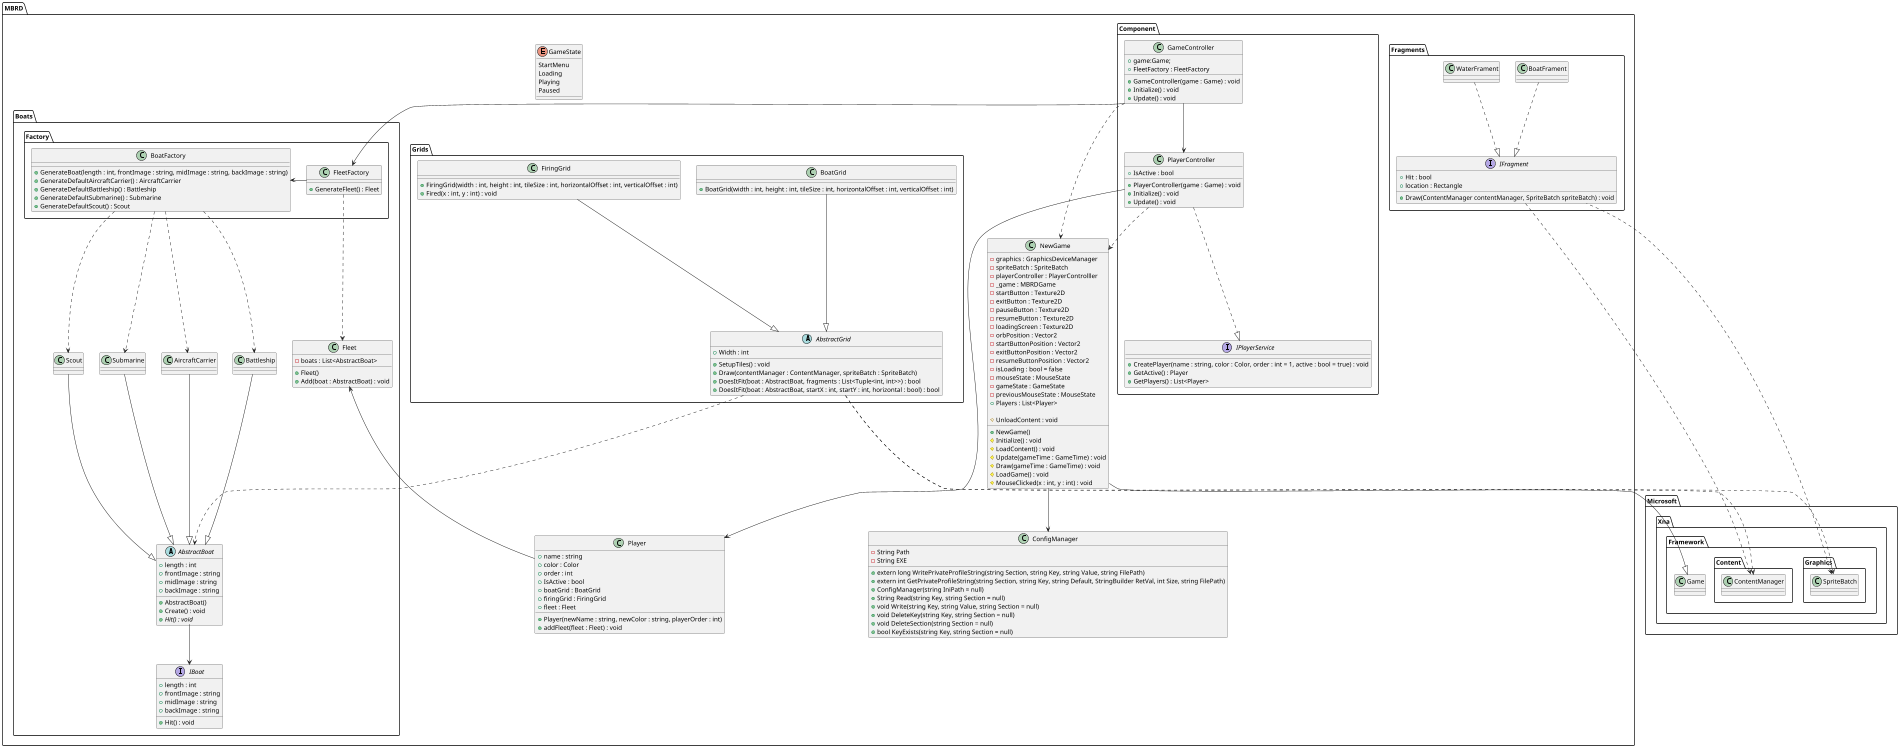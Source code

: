 ﻿@startuml
set namespaceSeparator ::
scale max 1900 width

MBRD::NewGame -down-|> Microsoft::Xna::Framework::Game
MBRD::NewGame --> MBRD::ConfigManager
MBRD::NewGame::GameState -right-> MBRD::GameState

MBRD::Component::PlayerController ..|> MBRD::Component::IPlayerService
MBRD::Component::PlayerController --> MBRD::Player
MBRD::Component::PlayerController ..> MBRD::NewGame

MBRD::Component::GameController --> MBRD::Component::PlayerController
MBRD::Component::GameController --> MBRD::Boats::Factory::FleetFactory
MBRD::Component::GameController ..> MBRD::NewGame

MBRD::Boats::AbstractBoat --> MBRD::Boats::IBoat
MBRD::Boats::Fleet <-- MBRD::Player 
MBRD::Boats::AircraftCarrier --|> MBRD::Boats::AbstractBoat
MBRD::Boats::Battleship --|> MBRD::Boats::AbstractBoat
MBRD::Boats::Scout --|> MBRD::Boats::AbstractBoat
MBRD::Boats::Submarine --|> MBRD::Boats::AbstractBoat
MBRD::Boats::Fleet::add .up.> MBRD::Boats::AbstractBoat 

MBRD::Boats::Factory::FleetFactory ..> MBRD::Boats::Fleet
MBRD::Boats::Factory::FleetFactory -left-> MBRD::Boats::Factory::BoatFactory
MBRD::Boats::Factory::BoatFactory ..> MBRD::Boats::AircraftCarrier 
MBRD::Boats::Factory::BoatFactory ..> MBRD::Boats::Battleship 
MBRD::Boats::Factory::BoatFactory ..> MBRD::Boats::Scout 
MBRD::Boats::Factory::BoatFactory ..> MBRD::Boats::Submarine 

MBRD::Fragments::BoatFrament ..|> MBRD::Fragments::IFragment
MBRD::Fragments::WaterFrament ..|> MBRD::Fragments::IFragment

MBRD::Fragments::IFragment ..> Microsoft::Xna::Framework::Content::ContentManager
MBRD::Fragments::IFragment .up.> Microsoft::Xna::Framework::Graphics::SpriteBatch

MBRD::Grids::AbstractGrid ..> Microsoft::Xna::Framework::Content::ContentManager
MBRD::Grids::AbstractGrid ..> Microsoft::Xna::Framework::Graphics::SpriteBatch
MBRD::Grids::AbstractGrid ..> MBRD::Boats::AbstractBoat

MBRD::Grids::BoatGrid --|> MBRD::Grids::AbstractGrid
MBRD::Grids::FiringGrid --|> MBRD::Grids::AbstractGrid

class MBRD::Player {
  +name : string 
  +color : Color 
  +order : int 
  +IsActive : bool
  +boatGrid : BoatGrid 
  +firingGrid : FiringGrid 
  +fleet : Fleet

  +Player(newName : string, newColor : string, playerOrder : int)
  +addFleet(fleet : Fleet) : void 
}

class MBRD::Boats::Fleet {
  -boats : List<AbstractBoat>

  +Fleet()
  +Add(boat : AbstractBoat) : void 
}

interface MBRD::Boats::IBoat {
  +length : int 
  +frontImage : string 
  +midImage : string 
  +backImage : string 

  +Hit() : void
}

abstract class MBRD::Boats::AbstractBoat{
  +length : int 
  +frontImage : string 
  +midImage : string 
  +backImage : string 

  +AbstractBoat()
  +Create() : void 
  +{abstract} Hit() : void 
}

class MBRD::Boats::AircraftCarrier
class MBRD::Boats::Battleship
class MBRD::Boats::Scout
class MBRD::Boats::Submarine

class MBRD::Boats::Factory::BoatFactory {
  +GenerateBoat(length : int, frontImage : string, midImage : string, backImage : string)
  +GenerateDefaultAircraftCarrier() : AircraftCarrier 
  +GenerateDefaultBattleship() : Battleship 
  +GenerateDefaultSubmarine() : Submarine 
  +GenerateDefaultScout() : Scout 
}

class MBRD::Boats::Factory::FleetFactory {
  +GenerateFleet() : Fleet 
}

abstract class MBRD::Grids::AbstractGrid {
  +Width : int 

  +SetupTiles() : void
  +Draw(contentManager : ContentManager, spriteBatch : SpriteBatch)
  +DoesItFit(boat : AbstractBoat, fragments : List<Tuple<int, int>>) : bool
  +DoesItFit(boat : AbstractBoat, startX : int, startY : int, horizontal : bool) : bool
}

class MBRD::Grids::BoatGrid {
  +BoatGrid(width : int, height : int, tileSize : int, horizontalOffset : int, verticalOffset : int)
}

class MBRD::Grids::FiringGrid {
  +FiringGrid(width : int, height : int, tileSize : int, horizontalOffset : int, verticalOffset : int)
  +Fired(x : int, y : int) : void
}

class MBRD::NewGame {
  -graphics : GraphicsDeviceManager 
  -spriteBatch : SpriteBatch 
  -playerController : PlayerControlller
  -_game : MBRDGame 
  -startButton : Texture2D 
  -exitButton : Texture2D 
  -pauseButton : Texture2D 
  -resumeButton : Texture2D 
  -loadingScreen : Texture2D 
  -orbPosition : Vector2 
  -startButtonPosition : Vector2 
  -exitButtonPosition : Vector2 
  -resumeButtonPosition : Vector2 
  -isLoading : bool = false
  -mouseState : MouseState 
  -gameState : GameState 
  -previousMouseState : MouseState 
  +Players : List<Player>

  +NewGame()
  #Initialize() : void
  #LoadContent() : void
  #UnloadContent : void
  #Update(gameTime : GameTime) : void
  #Draw(gameTime : GameTime) : void
  #LoadGame() : void
  #MouseClicked(x : int, y : int) : void
}

interface MBRD::Component::IPlayerService {
    +CreatePlayer(name : string, color : Color, order : int = 1, active : bool = true) : void
    +GetActive() : Player
    +GetPlayers() : List<Player>
}

class MBRD::Component::PlayerController {
  +IsActive : bool

  +PlayerController(game : Game) : void
  +Initialize() : void
  +Update() : void
}

class MBRD::Component::GameController {
  +game:Game;
  +FleetFactory : FleetFactory

  +GameController(game : Game) : void
  +Initialize() : void
  +Update() : void
}

interface MBRD::Fragments::IFragment {
  +Hit : bool 
  +location : Rectangle 

  +Draw(ContentManager contentManager, SpriteBatch spriteBatch) : void
}

class MBRD::ConfigManager {
  -String Path
  -String EXE
  
  +extern long WritePrivateProfileString(string Section, string Key, string Value, string FilePath)
  +extern int GetPrivateProfileString(string Section, string Key, string Default, StringBuilder RetVal, int Size, string FilePath)
  +ConfigManager(string IniPath = null)
  +String Read(string Key, string Section = null)
  +void Write(string Key, string Value, string Section = null)
  +void DeleteKey(string Key, string Section = null)
  +void DeleteSection(string Section = null)
  +bool KeyExists(string Key, string Section = null)
}

class MBRD::Fragments::BoatFrament{
}
class MBRD::Fragments::WaterFrament {
}

enum MBRD::GameState {
 StartMenu
 Loading
 Playing
 Paused
}
@enduml
